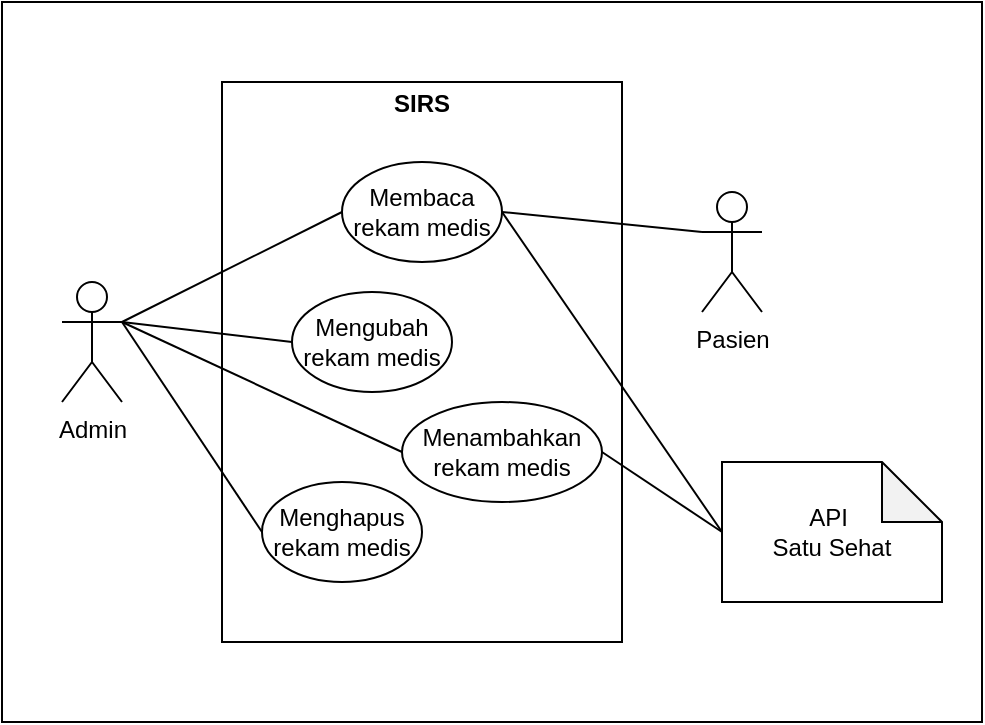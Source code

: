 <mxfile version="24.8.0">
  <diagram name="Page-1" id="DB1B_9m2Tc7GYHR7Foe2">
    <mxGraphModel dx="872" dy="469" grid="1" gridSize="10" guides="1" tooltips="1" connect="1" arrows="1" fold="1" page="1" pageScale="1" pageWidth="850" pageHeight="1100" math="0" shadow="0">
      <root>
        <mxCell id="0" />
        <mxCell id="1" parent="0" />
        <mxCell id="EgzDopVg-QCZZAr-Y0ba-18" value="" style="rounded=0;whiteSpace=wrap;html=1;" vertex="1" parent="1">
          <mxGeometry x="200" y="80" width="490" height="360" as="geometry" />
        </mxCell>
        <mxCell id="EgzDopVg-QCZZAr-Y0ba-1" value="&lt;p style=&quot;margin:0px;margin-top:4px;text-align:center;&quot;&gt;&lt;b&gt;SIRS&lt;/b&gt;&lt;/p&gt;" style="verticalAlign=top;align=left;overflow=fill;html=1;whiteSpace=wrap;" vertex="1" parent="1">
          <mxGeometry x="310" y="120" width="200" height="280" as="geometry" />
        </mxCell>
        <mxCell id="EgzDopVg-QCZZAr-Y0ba-2" value="Admin" style="shape=umlActor;verticalLabelPosition=bottom;verticalAlign=top;html=1;outlineConnect=0;" vertex="1" parent="1">
          <mxGeometry x="230" y="220" width="30" height="60" as="geometry" />
        </mxCell>
        <mxCell id="EgzDopVg-QCZZAr-Y0ba-3" value="Pasien" style="shape=umlActor;verticalLabelPosition=bottom;verticalAlign=top;html=1;outlineConnect=0;" vertex="1" parent="1">
          <mxGeometry x="550" y="175" width="30" height="60" as="geometry" />
        </mxCell>
        <mxCell id="EgzDopVg-QCZZAr-Y0ba-4" value="Membaca rekam medis" style="ellipse;whiteSpace=wrap;html=1;" vertex="1" parent="1">
          <mxGeometry x="370" y="160" width="80" height="50" as="geometry" />
        </mxCell>
        <mxCell id="EgzDopVg-QCZZAr-Y0ba-5" value="Mengubah rekam medis" style="ellipse;whiteSpace=wrap;html=1;" vertex="1" parent="1">
          <mxGeometry x="345" y="225" width="80" height="50" as="geometry" />
        </mxCell>
        <mxCell id="EgzDopVg-QCZZAr-Y0ba-6" value="Menghapus rekam medis" style="ellipse;whiteSpace=wrap;html=1;" vertex="1" parent="1">
          <mxGeometry x="330" y="320" width="80" height="50" as="geometry" />
        </mxCell>
        <mxCell id="EgzDopVg-QCZZAr-Y0ba-7" value="Menambahkan rekam medis" style="ellipse;whiteSpace=wrap;html=1;" vertex="1" parent="1">
          <mxGeometry x="400" y="280" width="100" height="50" as="geometry" />
        </mxCell>
        <mxCell id="EgzDopVg-QCZZAr-Y0ba-9" value="" style="endArrow=none;html=1;rounded=0;entryX=0;entryY=0.5;entryDx=0;entryDy=0;" edge="1" parent="1" target="EgzDopVg-QCZZAr-Y0ba-4">
          <mxGeometry width="50" height="50" relative="1" as="geometry">
            <mxPoint x="260" y="240" as="sourcePoint" />
            <mxPoint x="310" y="190" as="targetPoint" />
          </mxGeometry>
        </mxCell>
        <mxCell id="EgzDopVg-QCZZAr-Y0ba-10" value="" style="endArrow=none;html=1;rounded=0;entryX=0;entryY=0.333;entryDx=0;entryDy=0;entryPerimeter=0;exitX=1;exitY=0.5;exitDx=0;exitDy=0;" edge="1" parent="1" source="EgzDopVg-QCZZAr-Y0ba-4" target="EgzDopVg-QCZZAr-Y0ba-3">
          <mxGeometry width="50" height="50" relative="1" as="geometry">
            <mxPoint x="450" y="195" as="sourcePoint" />
            <mxPoint x="560" y="150" as="targetPoint" />
          </mxGeometry>
        </mxCell>
        <mxCell id="EgzDopVg-QCZZAr-Y0ba-12" value="" style="endArrow=none;html=1;rounded=0;entryX=0;entryY=0.5;entryDx=0;entryDy=0;" edge="1" parent="1" target="EgzDopVg-QCZZAr-Y0ba-5">
          <mxGeometry width="50" height="50" relative="1" as="geometry">
            <mxPoint x="260" y="240" as="sourcePoint" />
            <mxPoint x="450" y="300" as="targetPoint" />
          </mxGeometry>
        </mxCell>
        <mxCell id="EgzDopVg-QCZZAr-Y0ba-13" value="" style="endArrow=none;html=1;rounded=0;entryX=0;entryY=0.5;entryDx=0;entryDy=0;" edge="1" parent="1" target="EgzDopVg-QCZZAr-Y0ba-7">
          <mxGeometry width="50" height="50" relative="1" as="geometry">
            <mxPoint x="260" y="240" as="sourcePoint" />
            <mxPoint x="450" y="300" as="targetPoint" />
          </mxGeometry>
        </mxCell>
        <mxCell id="EgzDopVg-QCZZAr-Y0ba-14" value="" style="endArrow=none;html=1;rounded=0;exitX=1;exitY=0.333;exitDx=0;exitDy=0;exitPerimeter=0;entryX=0;entryY=0.5;entryDx=0;entryDy=0;" edge="1" parent="1" source="EgzDopVg-QCZZAr-Y0ba-2" target="EgzDopVg-QCZZAr-Y0ba-6">
          <mxGeometry width="50" height="50" relative="1" as="geometry">
            <mxPoint x="400" y="350" as="sourcePoint" />
            <mxPoint x="450" y="300" as="targetPoint" />
          </mxGeometry>
        </mxCell>
        <mxCell id="EgzDopVg-QCZZAr-Y0ba-15" value="API&amp;nbsp;&lt;div&gt;Satu Sehat&lt;/div&gt;" style="shape=note;whiteSpace=wrap;html=1;backgroundOutline=1;darkOpacity=0.05;" vertex="1" parent="1">
          <mxGeometry x="560" y="310" width="110" height="70" as="geometry" />
        </mxCell>
        <mxCell id="EgzDopVg-QCZZAr-Y0ba-16" value="" style="endArrow=none;html=1;rounded=0;exitX=1;exitY=0.5;exitDx=0;exitDy=0;entryX=0;entryY=0.5;entryDx=0;entryDy=0;entryPerimeter=0;" edge="1" parent="1" source="EgzDopVg-QCZZAr-Y0ba-4" target="EgzDopVg-QCZZAr-Y0ba-15">
          <mxGeometry width="50" height="50" relative="1" as="geometry">
            <mxPoint x="400" y="350" as="sourcePoint" />
            <mxPoint x="450" y="300" as="targetPoint" />
          </mxGeometry>
        </mxCell>
        <mxCell id="EgzDopVg-QCZZAr-Y0ba-17" value="" style="endArrow=none;html=1;rounded=0;entryX=1;entryY=0.5;entryDx=0;entryDy=0;exitX=0;exitY=0.5;exitDx=0;exitDy=0;exitPerimeter=0;" edge="1" parent="1" source="EgzDopVg-QCZZAr-Y0ba-15" target="EgzDopVg-QCZZAr-Y0ba-7">
          <mxGeometry width="50" height="50" relative="1" as="geometry">
            <mxPoint x="400" y="350" as="sourcePoint" />
            <mxPoint x="450" y="300" as="targetPoint" />
          </mxGeometry>
        </mxCell>
      </root>
    </mxGraphModel>
  </diagram>
</mxfile>
